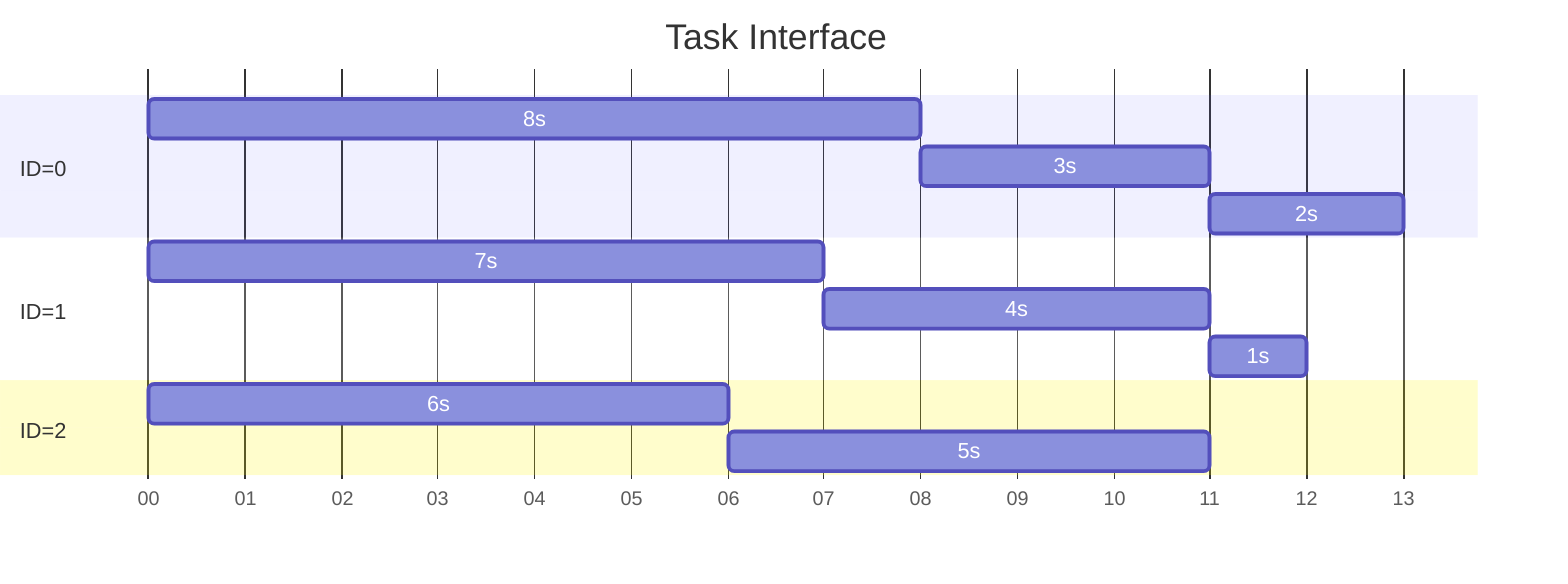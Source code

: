 gantt
dateFormat  SS
axisFormat %S
title Task Interface

section ID=0
8s               :  8s, 00, 8s
3s               :  3s, after 8s, 3s
2s               :  2s, after 3s, 2s
section ID=1
7s               :  7s, 00, 7s
4s               :  4s, after 7s, 4s
1s               :  1s, after 5s, 1s

section ID=2
6s               :  6s, 00, 6s
5s               :  5s, after 6s, 5s